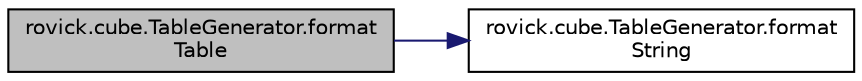 digraph "rovick.cube.TableGenerator.formatTable"
{
  edge [fontname="Helvetica",fontsize="10",labelfontname="Helvetica",labelfontsize="10"];
  node [fontname="Helvetica",fontsize="10",shape=record];
  rankdir="LR";
  Node0 [label="rovick.cube.TableGenerator.format\lTable",height=0.2,width=0.4,color="black", fillcolor="grey75", style="filled", fontcolor="black"];
  Node0 -> Node1 [color="midnightblue",fontsize="10",style="solid",fontname="Helvetica"];
  Node1 [label="rovick.cube.TableGenerator.format\lString",height=0.2,width=0.4,color="black", fillcolor="white", style="filled",URL="$classrovick_1_1cube_1_1_table_generator_af1f4a2f75b4d5a0ed04378ff822b8201.html#af1f4a2f75b4d5a0ed04378ff822b8201"];
}
